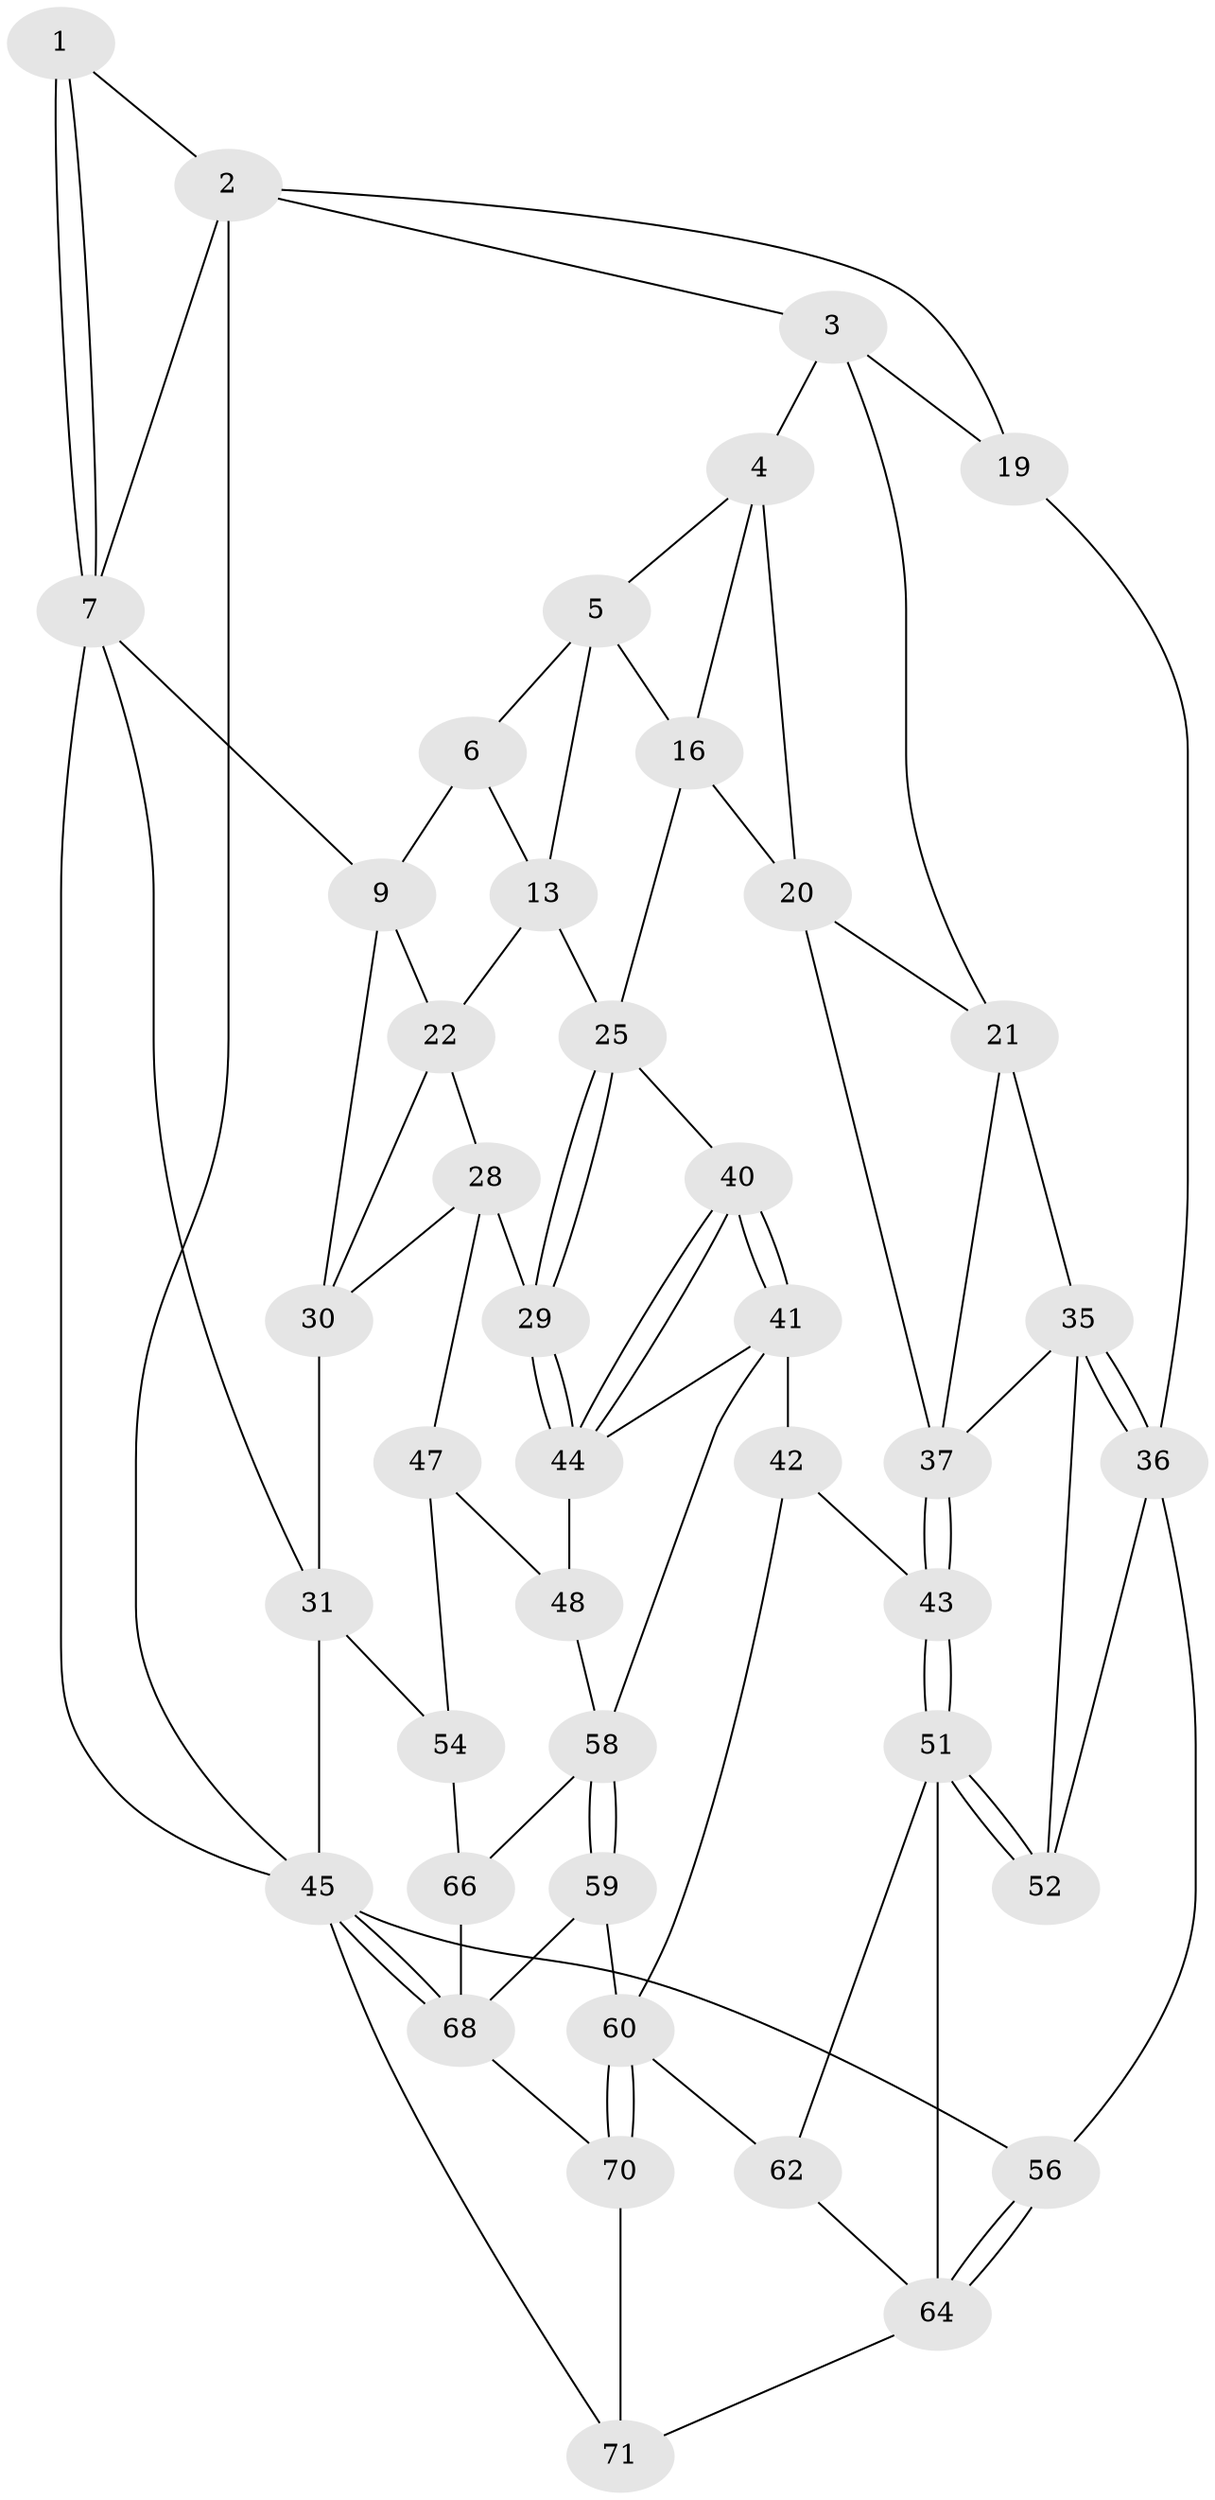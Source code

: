 // Generated by graph-tools (version 1.1) at 2025/52/02/27/25 19:52:41]
// undirected, 43 vertices, 92 edges
graph export_dot {
graph [start="1"]
  node [color=gray90,style=filled];
  1 [pos="+0.635270350681795+0"];
  2 [pos="+0.016763897697658823+0",super="+12"];
  3 [pos="+0.1943580207898812+0.039227177370331205",super="+18"];
  4 [pos="+0.34774583926656494+0.11677112097087214",super="+17"];
  5 [pos="+0.5012724823810273+0.08326524811612436",super="+15"];
  6 [pos="+0.6323533401390141+0",super="+11"];
  7 [pos="+1+0",super="+8"];
  9 [pos="+1+0.03317157731083161",super="+10"];
  13 [pos="+0.6896922619438584+0.21861406802059155",super="+14"];
  16 [pos="+0.40402429795566397+0.23059378056892554",super="+23"];
  19 [pos="+0+0.35369433306223536"];
  20 [pos="+0.3126075315249166+0.2866450390134756",super="+24"];
  21 [pos="+0.17200665608167195+0.2776043499937251",super="+34"];
  22 [pos="+0.7001455629487795+0.22851606258012525",super="+27"];
  25 [pos="+0.5330166311872134+0.3100618455835081",super="+26"];
  28 [pos="+0.7278129336620264+0.39149581494312413",super="+33"];
  29 [pos="+0.6939761345542402+0.4065333918828262"];
  30 [pos="+0.8988404957131289+0.23461214683330417",super="+32"];
  31 [pos="+1+0.32118556667276094",super="+46"];
  35 [pos="+0.13329965643499814+0.439614311303723",super="+39"];
  36 [pos="+0+0.40122812549497916",super="+53"];
  37 [pos="+0.27327622844291305+0.4762014454937498",super="+38"];
  40 [pos="+0.5046084150495346+0.5358925091019616"];
  41 [pos="+0.5026565763573754+0.540832013013253",super="+50"];
  42 [pos="+0.4998975304903668+0.5425982730359729"];
  43 [pos="+0.33837211888521584+0.5761560608582141"];
  44 [pos="+0.6480084484300335+0.4669245431032941",super="+49"];
  45 [pos="+1+1",super="+57"];
  47 [pos="+0.891650939656856+0.609852467736712"];
  48 [pos="+0.8274459818954929+0.6519791080552202"];
  51 [pos="+0.3346656043719846+0.5831251206740571",super="+63"];
  52 [pos="+0.06890461535374502+0.5972185110746642"];
  54 [pos="+1+0.6635726927360845",super="+55"];
  56 [pos="+0+0.7436085728999565"];
  58 [pos="+0.6962367038079696+0.7337259862266207",super="+65"];
  59 [pos="+0.6839176192452602+0.7509293076782791"];
  60 [pos="+0.5907238366445963+0.8093055605233241",super="+61"];
  62 [pos="+0.37022627840401146+0.8246131608323055"];
  64 [pos="+0.03573326345105084+0.7608779750139248",super="+72"];
  66 [pos="+0.8749039773299594+0.8748581950439247",super="+67"];
  68 [pos="+0.8932436532000674+1",super="+69"];
  70 [pos="+0.5872489773143234+0.9180714729843455",super="+73"];
  71 [pos="+0.3511953827837655+1",super="+74"];
  1 -- 2;
  1 -- 7;
  1 -- 7;
  2 -- 3;
  2 -- 19;
  2 -- 7;
  2 -- 45;
  3 -- 4;
  3 -- 19;
  3 -- 21;
  4 -- 5;
  4 -- 16;
  4 -- 20;
  5 -- 6;
  5 -- 16;
  5 -- 13;
  6 -- 13;
  6 -- 9;
  7 -- 45;
  7 -- 9;
  7 -- 31;
  9 -- 30;
  9 -- 22;
  13 -- 22;
  13 -- 25;
  16 -- 25;
  16 -- 20;
  19 -- 36;
  20 -- 21;
  20 -- 37;
  21 -- 35;
  21 -- 37;
  22 -- 28;
  22 -- 30;
  25 -- 29;
  25 -- 29;
  25 -- 40;
  28 -- 29;
  28 -- 47;
  28 -- 30;
  29 -- 44;
  29 -- 44;
  30 -- 31;
  31 -- 45;
  31 -- 54;
  35 -- 36;
  35 -- 36;
  35 -- 52;
  35 -- 37;
  36 -- 56;
  36 -- 52;
  37 -- 43;
  37 -- 43;
  40 -- 41;
  40 -- 41;
  40 -- 44;
  40 -- 44;
  41 -- 42;
  41 -- 58;
  41 -- 44;
  42 -- 43;
  42 -- 60;
  43 -- 51;
  43 -- 51;
  44 -- 48;
  45 -- 68;
  45 -- 68;
  45 -- 56;
  45 -- 71;
  47 -- 48;
  47 -- 54;
  48 -- 58;
  51 -- 52;
  51 -- 52;
  51 -- 64;
  51 -- 62;
  54 -- 66 [weight=2];
  56 -- 64;
  56 -- 64;
  58 -- 59;
  58 -- 59;
  58 -- 66;
  59 -- 60;
  59 -- 68;
  60 -- 70;
  60 -- 70;
  60 -- 62;
  62 -- 64;
  64 -- 71;
  66 -- 68;
  68 -- 70;
  70 -- 71 [weight=2];
}
